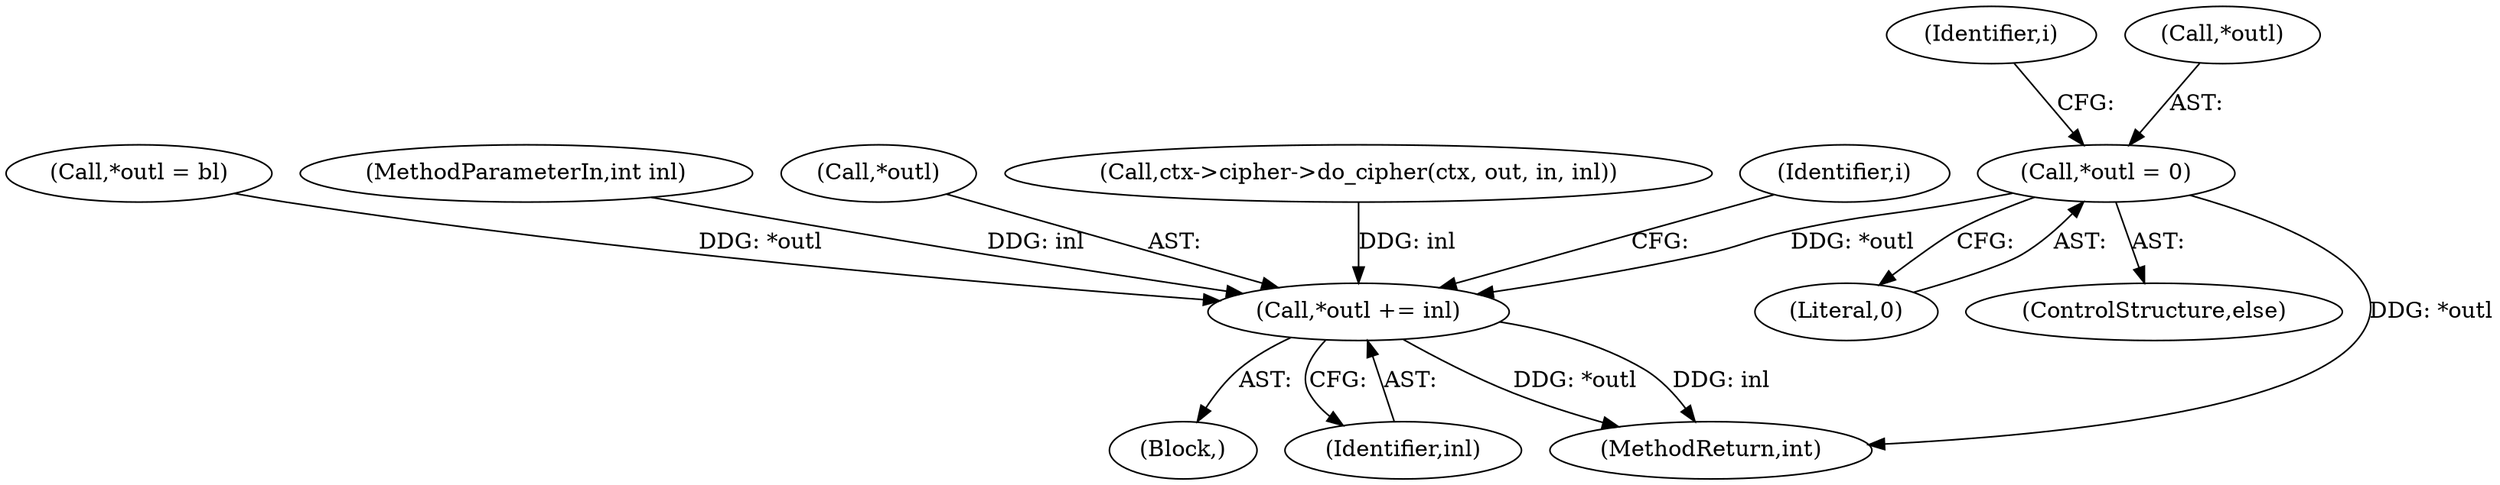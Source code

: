 digraph "0_openssl_3f3582139fbb259a1c3cbb0a25236500a409bf26@pointer" {
"1000282" [label="(Call,*outl = 0)"];
"1000310" [label="(Call,*outl += inl)"];
"1000285" [label="(Literal,0)"];
"1000281" [label="(ControlStructure,else)"];
"1000334" [label="(MethodReturn,int)"];
"1000300" [label="(Block,)"];
"1000287" [label="(Identifier,i)"];
"1000313" [label="(Identifier,inl)"];
"1000277" [label="(Call,*outl = bl)"];
"1000283" [label="(Call,*outl)"];
"1000282" [label="(Call,*outl = 0)"];
"1000105" [label="(MethodParameterIn,int inl)"];
"1000311" [label="(Call,*outl)"];
"1000303" [label="(Call,ctx->cipher->do_cipher(ctx, out, in, inl))"];
"1000316" [label="(Identifier,i)"];
"1000310" [label="(Call,*outl += inl)"];
"1000282" -> "1000281"  [label="AST: "];
"1000282" -> "1000285"  [label="CFG: "];
"1000283" -> "1000282"  [label="AST: "];
"1000285" -> "1000282"  [label="AST: "];
"1000287" -> "1000282"  [label="CFG: "];
"1000282" -> "1000334"  [label="DDG: *outl"];
"1000282" -> "1000310"  [label="DDG: *outl"];
"1000310" -> "1000300"  [label="AST: "];
"1000310" -> "1000313"  [label="CFG: "];
"1000311" -> "1000310"  [label="AST: "];
"1000313" -> "1000310"  [label="AST: "];
"1000316" -> "1000310"  [label="CFG: "];
"1000310" -> "1000334"  [label="DDG: inl"];
"1000310" -> "1000334"  [label="DDG: *outl"];
"1000303" -> "1000310"  [label="DDG: inl"];
"1000105" -> "1000310"  [label="DDG: inl"];
"1000277" -> "1000310"  [label="DDG: *outl"];
}
